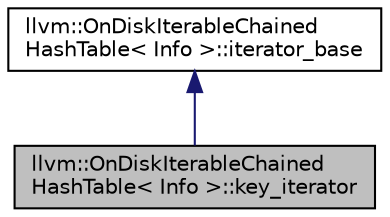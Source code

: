 digraph "llvm::OnDiskIterableChainedHashTable&lt; Info &gt;::key_iterator"
{
 // LATEX_PDF_SIZE
  bgcolor="transparent";
  edge [fontname="Helvetica",fontsize="10",labelfontname="Helvetica",labelfontsize="10"];
  node [fontname="Helvetica",fontsize="10",shape="box"];
  Node1 [label="llvm::OnDiskIterableChained\lHashTable\< Info \>::key_iterator",height=0.2,width=0.4,color="black", fillcolor="grey75", style="filled", fontcolor="black",tooltip="Iterates over all of the keys in the table."];
  Node2 -> Node1 [dir="back",color="midnightblue",fontsize="10",style="solid",fontname="Helvetica"];
  Node2 [label="llvm::OnDiskIterableChained\lHashTable\< Info \>::iterator_base",height=0.2,width=0.4,color="black",tooltip=" "];
}
